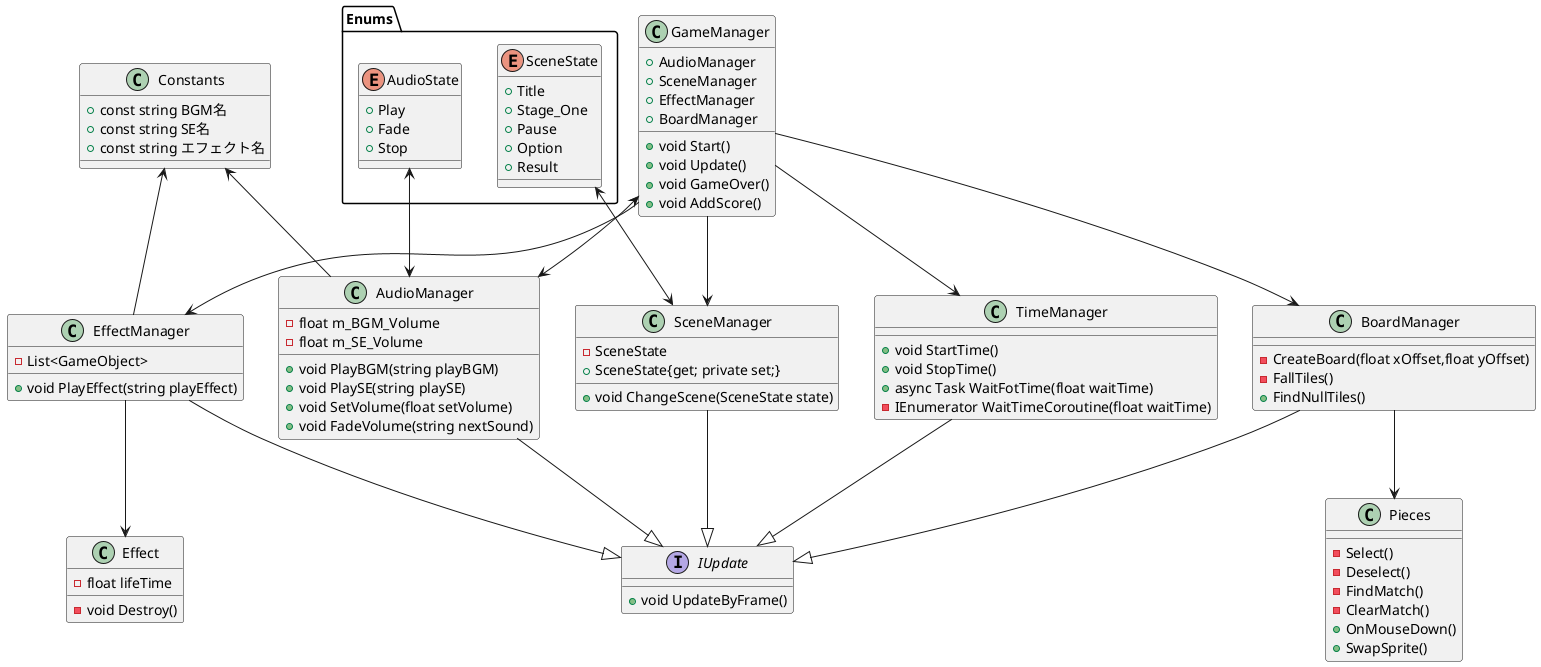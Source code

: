 @startuml

namespace Enums{
    enum SceneState{
        +Title
        +Stage_One
        +Pause
        +Option
        +Result
    }

    enum AudioState{
        +Play   
        +Fade
        +Stop
    }
}

class GameManager{

    +AudioManager
    +SceneManager
    +EffectManager
    +BoardManager


    +void Start()
    +void Update() 
    +void GameOver()
    +void AddScore()
}

class AudioManager{
    -float m_BGM_Volume
    -float m_SE_Volume

    +void PlayBGM(string playBGM)
    +void PlaySE(string playSE)
    +void SetVolume(float setVolume)
    +void FadeVolume(string nextSound)
}

class SceneManager{
    -SceneState
    +SceneState{get; private set;}
    +void ChangeScene(SceneState state)
}

class EffectManager{
    -List<GameObject>
    
    +void PlayEffect(string playEffect)
}

class TimeManager{
    +void StartTime()
    +void StopTime()
    +async Task WaitFotTime(float waitTime)
    -IEnumerator WaitTimeCoroutine(float waitTime) 
}

class BoardManager{
    -CreateBoard(float xOffset,float yOffset)
    -FallTiles() 
    +FindNullTiles()
}

class Pieces{
    -Select()
    -Deselect()
    -FindMatch()
    -ClearMatch()
    +OnMouseDown()
    +SwapSprite()
}

interface IUpdate{
    +void UpdateByFrame()
}

class Effect{
    -float lifeTime

    -void Destroy()
}

class Constants{
    +const string BGM名
    +const string SE名
    +const string エフェクト名
}

GameManager <--> AudioManager
GameManager --> SceneManager
GameManager --> EffectManager
GameManager --> BoardManager
GameManager --> TimeManager

BoardManager-->Pieces

SceneManager <-u-> Enums.SceneState
AudioManager <-u-> Enums.AudioState

AudioManager -u-> Constants
EffectManager -u-> Constants
EffectManager --> Effect

AudioManager  --|> IUpdate
SceneManager  --|> IUpdate
BoardManager  --|> IUpdate
EffectManager --|> IUpdate
TimeManager   --|>  IUpdate

@enduml